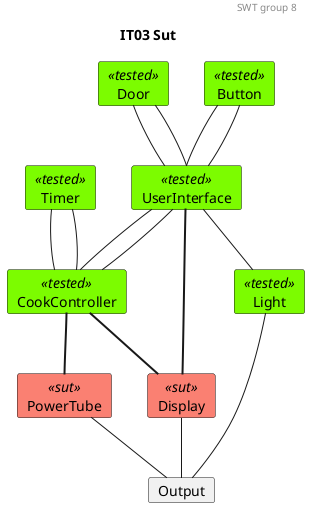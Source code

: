 @startuml IT03-Sut

'Testing colors:
skinparam card{
    backgroundColor<<tested>> lawngreen
    backgroundColor<<sut>> salmon
    backgroundColor<<test>> salmon
    backgroundColor<<fake>> gold
}

header SWT group 8
title IT03 Sut

'0.
    card Door<<tested>>
    card Button<<tested>>
    card Timer<<tested>>

'1.
    card UserInterface<<tested>>

'2.
    card CookController<<tested>>
    card Light<<tested>>

'3.
    card PowerTube<<sut>>
    card Display<<sut>>

'4 
    card Output

'Relations projects
' 0. to 1.
Door -- UserInterface
Door -- UserInterface

Button -- UserInterface
Button -- UserInterface


'Relations CookController:
'1.
UserInterface -- CookController
UserInterface -- CookController
'1. to 3.
'Door - CookController

Timer -- CookController 
Timer -- CookController 

CookController -[thickness=2]- PowerTube

'1. to 2.
UserInterface -[thickness=2]- Display
UserInterface -- Light
CookController -[thickness=2]- Display


' Relations 2. to 3.
Light -- Output
Display -- Output
PowerTube -- Output



@enduml